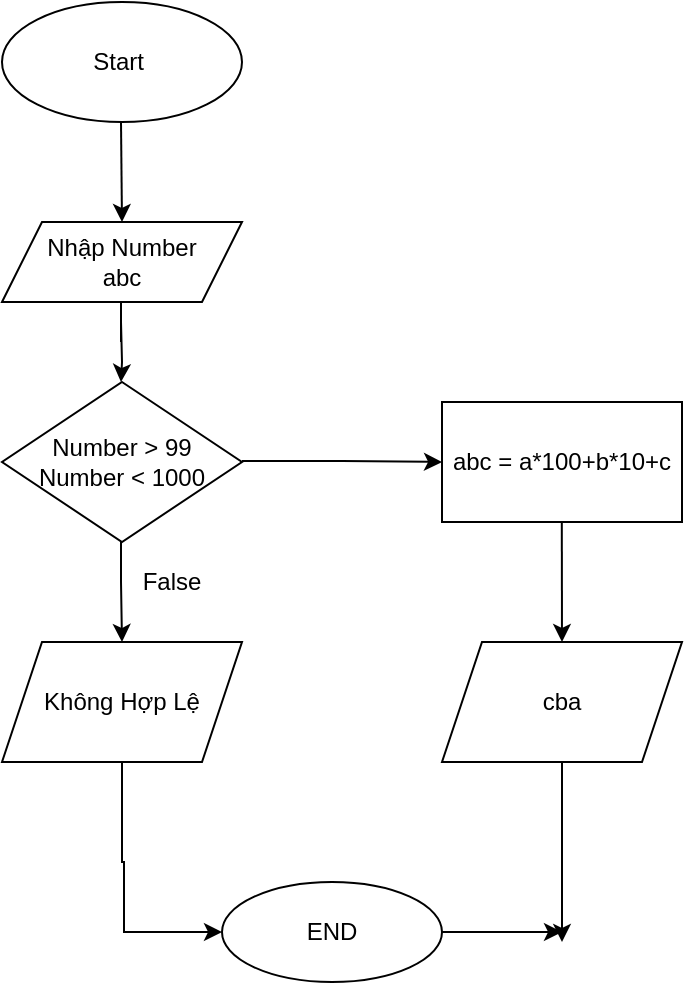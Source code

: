 <mxfile version="24.8.6">
  <diagram name="Trang-1" id="sBUCNKzwgHrjHa8nvxpe">
    <mxGraphModel dx="1050" dy="522" grid="1" gridSize="10" guides="1" tooltips="1" connect="1" arrows="1" fold="1" page="1" pageScale="1" pageWidth="827" pageHeight="1169" math="0" shadow="0">
      <root>
        <mxCell id="0" />
        <mxCell id="1" parent="0" />
        <mxCell id="RbRuUeAt6E_oeiKXkBKN-1" value="Start&amp;nbsp;" style="ellipse;whiteSpace=wrap;html=1;" vertex="1" parent="1">
          <mxGeometry x="320" width="120" height="60" as="geometry" />
        </mxCell>
        <mxCell id="RbRuUeAt6E_oeiKXkBKN-2" value="" style="endArrow=classic;html=1;rounded=0;" edge="1" parent="1">
          <mxGeometry width="50" height="50" relative="1" as="geometry">
            <mxPoint x="379.5" y="60" as="sourcePoint" />
            <mxPoint x="380" y="110" as="targetPoint" />
          </mxGeometry>
        </mxCell>
        <mxCell id="RbRuUeAt6E_oeiKXkBKN-4" value="Nhập Number&lt;div&gt;abc&lt;/div&gt;" style="shape=parallelogram;perimeter=parallelogramPerimeter;whiteSpace=wrap;html=1;fixedSize=1;" vertex="1" parent="1">
          <mxGeometry x="320" y="110" width="120" height="40" as="geometry" />
        </mxCell>
        <mxCell id="RbRuUeAt6E_oeiKXkBKN-5" value="" style="endArrow=classic;html=1;rounded=0;" edge="1" parent="1">
          <mxGeometry width="50" height="50" relative="1" as="geometry">
            <mxPoint x="379.5" y="150" as="sourcePoint" />
            <mxPoint x="379.5" y="190" as="targetPoint" />
            <Array as="points">
              <mxPoint x="379.5" y="170" />
              <mxPoint x="379.5" y="150" />
              <mxPoint x="379.5" y="160" />
              <mxPoint x="380" y="180" />
            </Array>
          </mxGeometry>
        </mxCell>
        <mxCell id="RbRuUeAt6E_oeiKXkBKN-7" value="Number &amp;gt; 99&lt;div&gt;Number &amp;lt; 1000&lt;/div&gt;" style="rhombus;whiteSpace=wrap;html=1;" vertex="1" parent="1">
          <mxGeometry x="320" y="190" width="120" height="80" as="geometry" />
        </mxCell>
        <mxCell id="RbRuUeAt6E_oeiKXkBKN-8" value="" style="endArrow=classic;html=1;rounded=0;" edge="1" parent="1">
          <mxGeometry width="50" height="50" relative="1" as="geometry">
            <mxPoint x="379.5" y="270" as="sourcePoint" />
            <mxPoint x="380" y="320" as="targetPoint" />
            <Array as="points">
              <mxPoint x="379.5" y="290" />
            </Array>
          </mxGeometry>
        </mxCell>
        <mxCell id="RbRuUeAt6E_oeiKXkBKN-22" style="edgeStyle=orthogonalEdgeStyle;rounded=0;orthogonalLoop=1;jettySize=auto;html=1;" edge="1" parent="1" source="RbRuUeAt6E_oeiKXkBKN-9">
          <mxGeometry relative="1" as="geometry">
            <mxPoint x="600" y="465" as="targetPoint" />
          </mxGeometry>
        </mxCell>
        <mxCell id="RbRuUeAt6E_oeiKXkBKN-9" value="END" style="ellipse;whiteSpace=wrap;html=1;" vertex="1" parent="1">
          <mxGeometry x="430" y="440" width="110" height="50" as="geometry" />
        </mxCell>
        <mxCell id="RbRuUeAt6E_oeiKXkBKN-20" style="edgeStyle=orthogonalEdgeStyle;rounded=0;orthogonalLoop=1;jettySize=auto;html=1;exitX=0.5;exitY=1;exitDx=0;exitDy=0;entryX=0;entryY=0.5;entryDx=0;entryDy=0;" edge="1" parent="1" source="RbRuUeAt6E_oeiKXkBKN-10" target="RbRuUeAt6E_oeiKXkBKN-9">
          <mxGeometry relative="1" as="geometry">
            <mxPoint x="380" y="470" as="targetPoint" />
            <Array as="points">
              <mxPoint x="380" y="430" />
              <mxPoint x="381" y="430" />
              <mxPoint x="381" y="465" />
            </Array>
          </mxGeometry>
        </mxCell>
        <mxCell id="RbRuUeAt6E_oeiKXkBKN-10" value="Không Hợp Lệ" style="shape=parallelogram;perimeter=parallelogramPerimeter;whiteSpace=wrap;html=1;fixedSize=1;" vertex="1" parent="1">
          <mxGeometry x="320" y="320" width="120" height="60" as="geometry" />
        </mxCell>
        <mxCell id="RbRuUeAt6E_oeiKXkBKN-12" value="False" style="text;html=1;align=center;verticalAlign=middle;whiteSpace=wrap;rounded=0;" vertex="1" parent="1">
          <mxGeometry x="380" y="280" width="50" height="20" as="geometry" />
        </mxCell>
        <mxCell id="RbRuUeAt6E_oeiKXkBKN-14" value="" style="endArrow=classic;html=1;rounded=0;" edge="1" parent="1">
          <mxGeometry width="50" height="50" relative="1" as="geometry">
            <mxPoint x="440" y="229.5" as="sourcePoint" />
            <mxPoint x="540" y="230" as="targetPoint" />
            <Array as="points">
              <mxPoint x="490" y="229.5" />
            </Array>
          </mxGeometry>
        </mxCell>
        <mxCell id="RbRuUeAt6E_oeiKXkBKN-15" value="abc = a*100+b*10+c" style="rounded=0;whiteSpace=wrap;html=1;" vertex="1" parent="1">
          <mxGeometry x="540" y="200" width="120" height="60" as="geometry" />
        </mxCell>
        <mxCell id="RbRuUeAt6E_oeiKXkBKN-16" value="" style="endArrow=classic;html=1;rounded=0;exitX=0.17;exitY=0.993;exitDx=0;exitDy=0;exitPerimeter=0;" edge="1" parent="1">
          <mxGeometry width="50" height="50" relative="1" as="geometry">
            <mxPoint x="599.9" y="260.0" as="sourcePoint" />
            <mxPoint x="600" y="320" as="targetPoint" />
          </mxGeometry>
        </mxCell>
        <mxCell id="RbRuUeAt6E_oeiKXkBKN-21" style="edgeStyle=orthogonalEdgeStyle;rounded=0;orthogonalLoop=1;jettySize=auto;html=1;exitX=0.5;exitY=1;exitDx=0;exitDy=0;" edge="1" parent="1" source="RbRuUeAt6E_oeiKXkBKN-17">
          <mxGeometry relative="1" as="geometry">
            <mxPoint x="600" y="470" as="targetPoint" />
          </mxGeometry>
        </mxCell>
        <mxCell id="RbRuUeAt6E_oeiKXkBKN-17" value="cba" style="shape=parallelogram;perimeter=parallelogramPerimeter;whiteSpace=wrap;html=1;fixedSize=1;" vertex="1" parent="1">
          <mxGeometry x="540" y="320" width="120" height="60" as="geometry" />
        </mxCell>
      </root>
    </mxGraphModel>
  </diagram>
</mxfile>
